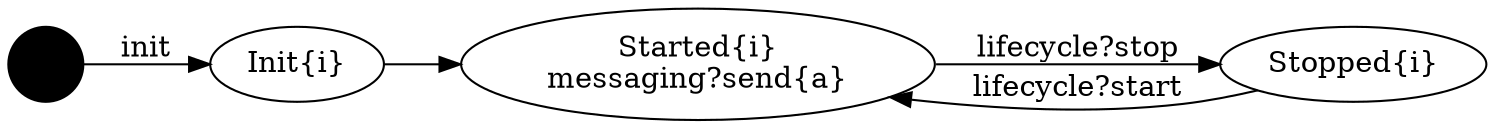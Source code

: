 digraph finite_state_machine {
	rankdir=LR;
	INIT_STATE [shape=circle label = "", style = filled, color = "black"];
		INIT_STATE -> Init [label="init"];
	Init [label="Init{i}", shape = ellipse];
		Init -> Started [label=""];
	Started [label="Started{i}\nmessaging?send{a}", shape = ellipse];
		Started -> Stopped [label="lifecycle?stop"];
	Stopped [label="Stopped{i}", shape = ellipse];
		Stopped -> Started [label="lifecycle?start"];
}
